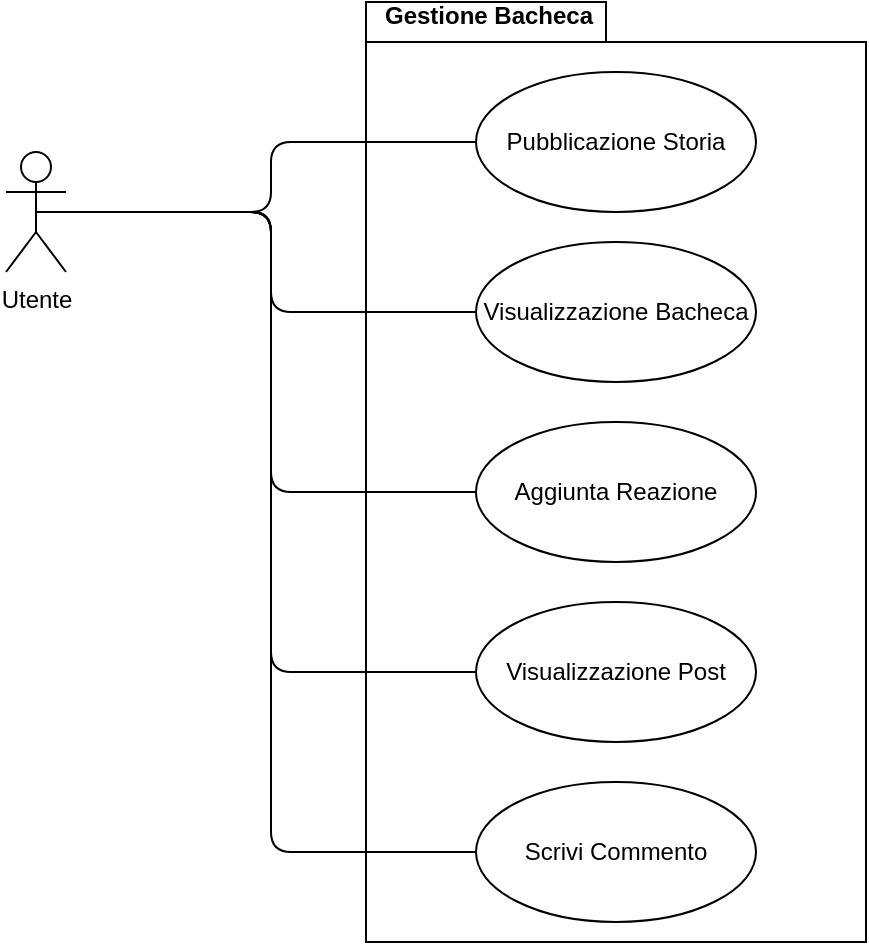 <mxfile version="15.7.3" type="device" pages="3"><diagram id="WEheo8kDzyy4QlhIHy_P" name="Gestione Bacheca"><mxGraphModel dx="782" dy="579" grid="1" gridSize="10" guides="1" tooltips="1" connect="1" arrows="1" fold="1" page="1" pageScale="1" pageWidth="827" pageHeight="1169" math="0" shadow="0"><root><mxCell id="0"/><mxCell id="1" parent="0"/><mxCell id="ydkzplhyjVw2VjBRsVMD-7" value="Gestione Bacheca" style="shape=folder;fontStyle=1;spacingTop=0;tabWidth=120;tabHeight=20;tabPosition=left;html=1;container=0;movableLabel=1;spacing=0;" parent="1" vertex="1"><mxGeometry x="390" y="300" width="250" height="470" as="geometry"><mxRectangle x="430" y="130" width="120" height="30" as="alternateBounds"/><mxPoint x="-64" y="-228" as="offset"/></mxGeometry></mxCell><mxCell id="u5vDS0JmhILdmI0sQS4R-1" style="edgeStyle=orthogonalEdgeStyle;rounded=1;orthogonalLoop=1;jettySize=auto;html=1;exitX=0.5;exitY=0.5;exitDx=0;exitDy=0;exitPerimeter=0;entryX=0;entryY=0.5;entryDx=0;entryDy=0;endArrow=none;endFill=0;" parent="1" source="ydkzplhyjVw2VjBRsVMD-8" target="vXn7E5yr3CVEKBUcCeZH-1" edge="1"><mxGeometry relative="1" as="geometry"/></mxCell><mxCell id="u5vDS0JmhILdmI0sQS4R-3" style="edgeStyle=orthogonalEdgeStyle;rounded=1;orthogonalLoop=1;jettySize=auto;html=1;exitX=0.5;exitY=0.5;exitDx=0;exitDy=0;exitPerimeter=0;entryX=0;entryY=0.5;entryDx=0;entryDy=0;endArrow=none;endFill=0;" parent="1" source="ydkzplhyjVw2VjBRsVMD-8" target="vXn7E5yr3CVEKBUcCeZH-3" edge="1"><mxGeometry relative="1" as="geometry"/></mxCell><mxCell id="u5vDS0JmhILdmI0sQS4R-4" style="edgeStyle=orthogonalEdgeStyle;rounded=1;orthogonalLoop=1;jettySize=auto;html=1;exitX=0.5;exitY=0.5;exitDx=0;exitDy=0;exitPerimeter=0;entryX=0;entryY=0.5;entryDx=0;entryDy=0;endArrow=none;endFill=0;" parent="1" source="ydkzplhyjVw2VjBRsVMD-8" target="vXn7E5yr3CVEKBUcCeZH-2" edge="1"><mxGeometry relative="1" as="geometry"/></mxCell><mxCell id="ydkzplhyjVw2VjBRsVMD-8" value="Utente&lt;br&gt;" style="shape=umlActor;verticalLabelPosition=bottom;verticalAlign=top;html=1;outlineConnect=0;" parent="1" vertex="1"><mxGeometry x="210" y="375" width="30" height="60" as="geometry"/></mxCell><mxCell id="ydkzplhyjVw2VjBRsVMD-9" style="edgeStyle=orthogonalEdgeStyle;rounded=1;orthogonalLoop=1;jettySize=auto;html=1;exitX=0;exitY=0.5;exitDx=0;exitDy=0;entryX=0.5;entryY=0.5;entryDx=0;entryDy=0;entryPerimeter=0;endArrow=none;endFill=0;" parent="1" source="ydkzplhyjVw2VjBRsVMD-10" target="ydkzplhyjVw2VjBRsVMD-8" edge="1"><mxGeometry relative="1" as="geometry"/></mxCell><mxCell id="ydkzplhyjVw2VjBRsVMD-10" value="Visualizzazione Bacheca" style="ellipse;whiteSpace=wrap;html=1;" parent="1" vertex="1"><mxGeometry x="445" y="420" width="140" height="70" as="geometry"/></mxCell><mxCell id="ydkzplhyjVw2VjBRsVMD-11" style="edgeStyle=orthogonalEdgeStyle;rounded=1;orthogonalLoop=1;jettySize=auto;html=1;exitX=0;exitY=0.5;exitDx=0;exitDy=0;entryX=0.5;entryY=0.5;entryDx=0;entryDy=0;entryPerimeter=0;endArrow=none;endFill=0;" parent="1" source="ydkzplhyjVw2VjBRsVMD-12" target="ydkzplhyjVw2VjBRsVMD-8" edge="1"><mxGeometry relative="1" as="geometry"/></mxCell><mxCell id="ydkzplhyjVw2VjBRsVMD-12" value="Pubblicazione Storia" style="ellipse;whiteSpace=wrap;html=1;" parent="1" vertex="1"><mxGeometry x="445" y="335" width="140" height="70" as="geometry"/></mxCell><mxCell id="vXn7E5yr3CVEKBUcCeZH-1" value="Aggiunta Reazione" style="ellipse;whiteSpace=wrap;html=1;" parent="1" vertex="1"><mxGeometry x="445" y="510" width="140" height="70" as="geometry"/></mxCell><mxCell id="vXn7E5yr3CVEKBUcCeZH-2" value="Scrivi Commento" style="ellipse;whiteSpace=wrap;html=1;" parent="1" vertex="1"><mxGeometry x="445" y="690" width="140" height="70" as="geometry"/></mxCell><mxCell id="vXn7E5yr3CVEKBUcCeZH-3" value="Visualizzazione Post" style="ellipse;whiteSpace=wrap;html=1;" parent="1" vertex="1"><mxGeometry x="445" y="600" width="140" height="70" as="geometry"/></mxCell></root></mxGraphModel></diagram><diagram id="I35r4l6G6J2lmD-GvAdU" name="Gestione Utente"><mxGraphModel dx="782" dy="579" grid="1" gridSize="10" guides="1" tooltips="1" connect="1" arrows="1" fold="1" page="1" pageScale="1" pageWidth="827" pageHeight="1169" math="0" shadow="0"><root><mxCell id="PY7OL5rG_epCJeYf7x6A-0"/><mxCell id="PY7OL5rG_epCJeYf7x6A-1" parent="PY7OL5rG_epCJeYf7x6A-0"/><mxCell id="PY7OL5rG_epCJeYf7x6A-2" value="Gestione Account" style="shape=folder;fontStyle=1;spacingTop=0;tabWidth=130;tabHeight=20;tabPosition=left;html=1;container=0;movableLabel=1;spacing=0;" parent="PY7OL5rG_epCJeYf7x6A-1" vertex="1"><mxGeometry x="360" y="150" width="250" height="440" as="geometry"><mxRectangle x="430" y="130" width="120" height="30" as="alternateBounds"/><mxPoint x="-65" y="-210" as="offset"/></mxGeometry></mxCell><mxCell id="PY7OL5rG_epCJeYf7x6A-3" value="Utente" style="shape=umlActor;verticalLabelPosition=bottom;verticalAlign=top;html=1;" parent="PY7OL5rG_epCJeYf7x6A-1" vertex="1"><mxGeometry x="230" y="310" width="30" height="60" as="geometry"/></mxCell><mxCell id="PY7OL5rG_epCJeYf7x6A-4" style="edgeStyle=orthogonalEdgeStyle;rounded=1;orthogonalLoop=1;jettySize=auto;html=1;exitX=0;exitY=0.5;exitDx=0;exitDy=0;entryX=0.5;entryY=0.5;entryDx=0;entryDy=0;entryPerimeter=0;endArrow=none;endFill=0;" parent="PY7OL5rG_epCJeYf7x6A-1" source="PY7OL5rG_epCJeYf7x6A-5" target="PY7OL5rG_epCJeYf7x6A-3" edge="1"><mxGeometry relative="1" as="geometry"><Array as="points"><mxPoint x="330" y="215"/><mxPoint x="330" y="340"/></Array></mxGeometry></mxCell><mxCell id="PY7OL5rG_epCJeYf7x6A-5" value="Registrazione Utente" style="ellipse;whiteSpace=wrap;html=1;" parent="PY7OL5rG_epCJeYf7x6A-1" vertex="1"><mxGeometry x="414" y="180" width="140" height="70" as="geometry"/></mxCell><mxCell id="PY7OL5rG_epCJeYf7x6A-6" style="edgeStyle=orthogonalEdgeStyle;rounded=1;orthogonalLoop=1;jettySize=auto;html=1;exitX=0;exitY=0.5;exitDx=0;exitDy=0;entryX=0.5;entryY=0.5;entryDx=0;entryDy=0;entryPerimeter=0;endArrow=none;endFill=0;" parent="PY7OL5rG_epCJeYf7x6A-1" source="PY7OL5rG_epCJeYf7x6A-7" target="PY7OL5rG_epCJeYf7x6A-3" edge="1"><mxGeometry relative="1" as="geometry"><Array as="points"><mxPoint x="330" y="295"/><mxPoint x="330" y="340"/></Array></mxGeometry></mxCell><mxCell id="PY7OL5rG_epCJeYf7x6A-7" value="LogIn Utente" style="ellipse;whiteSpace=wrap;html=1;" parent="PY7OL5rG_epCJeYf7x6A-1" vertex="1"><mxGeometry x="414" y="260" width="140" height="70" as="geometry"/></mxCell><mxCell id="PY7OL5rG_epCJeYf7x6A-8" style="edgeStyle=orthogonalEdgeStyle;rounded=1;orthogonalLoop=1;jettySize=auto;html=1;exitX=0;exitY=0.5;exitDx=0;exitDy=0;entryX=0.5;entryY=0.5;entryDx=0;entryDy=0;entryPerimeter=0;endArrow=none;endFill=0;" parent="PY7OL5rG_epCJeYf7x6A-1" source="PY7OL5rG_epCJeYf7x6A-9" target="PY7OL5rG_epCJeYf7x6A-3" edge="1"><mxGeometry relative="1" as="geometry"><Array as="points"><mxPoint x="330" y="375"/><mxPoint x="330" y="340"/></Array></mxGeometry></mxCell><mxCell id="PY7OL5rG_epCJeYf7x6A-9" value="Eliminazione Utente" style="ellipse;whiteSpace=wrap;html=1;" parent="PY7OL5rG_epCJeYf7x6A-1" vertex="1"><mxGeometry x="415" y="340" width="140" height="70" as="geometry"/></mxCell><mxCell id="PY7OL5rG_epCJeYf7x6A-10" style="edgeStyle=orthogonalEdgeStyle;rounded=1;orthogonalLoop=1;jettySize=auto;html=1;exitX=0;exitY=0.5;exitDx=0;exitDy=0;entryX=0.5;entryY=0.5;entryDx=0;entryDy=0;entryPerimeter=0;endArrow=none;endFill=0;" parent="PY7OL5rG_epCJeYf7x6A-1" source="PY7OL5rG_epCJeYf7x6A-11" target="PY7OL5rG_epCJeYf7x6A-3" edge="1"><mxGeometry relative="1" as="geometry"><Array as="points"><mxPoint x="330" y="455"/><mxPoint x="330" y="340"/></Array></mxGeometry></mxCell><mxCell id="PY7OL5rG_epCJeYf7x6A-11" value="Logout Utente" style="ellipse;whiteSpace=wrap;html=1;" parent="PY7OL5rG_epCJeYf7x6A-1" vertex="1"><mxGeometry x="414" y="420" width="140" height="70" as="geometry"/></mxCell><mxCell id="SQ9NalA-sNj9eXKfBlG6-2" style="edgeStyle=orthogonalEdgeStyle;rounded=0;orthogonalLoop=1;jettySize=auto;html=1;exitX=0.5;exitY=0.5;exitDx=0;exitDy=0;exitPerimeter=0;endArrow=none;endFill=0;" parent="PY7OL5rG_epCJeYf7x6A-1" source="SQ9NalA-sNj9eXKfBlG6-0" target="SQ9NalA-sNj9eXKfBlG6-1" edge="1"><mxGeometry relative="1" as="geometry"/></mxCell><mxCell id="SQ9NalA-sNj9eXKfBlG6-0" value="ModuloFia" style="shape=umlActor;verticalLabelPosition=bottom;verticalAlign=top;html=1;outlineConnect=0;" parent="PY7OL5rG_epCJeYf7x6A-1" vertex="1"><mxGeometry x="690" y="505" width="30" height="60" as="geometry"/></mxCell><mxCell id="SQ9NalA-sNj9eXKfBlG6-1" value="RimozioneForzataUtente" style="ellipse;whiteSpace=wrap;html=1;" parent="PY7OL5rG_epCJeYf7x6A-1" vertex="1"><mxGeometry x="415" y="500" width="140" height="70" as="geometry"/></mxCell><mxCell id="fs6ZTaGfV9JtKIAqfWn--1" style="edgeStyle=orthogonalEdgeStyle;rounded=0;orthogonalLoop=1;jettySize=auto;html=1;exitX=0.5;exitY=0.5;exitDx=0;exitDy=0;exitPerimeter=0;endArrow=none;endFill=0;" parent="PY7OL5rG_epCJeYf7x6A-1" source="fs6ZTaGfV9JtKIAqfWn--0" target="SQ9NalA-sNj9eXKfBlG6-1" edge="1"><mxGeometry relative="1" as="geometry"/></mxCell><mxCell id="fs6ZTaGfV9JtKIAqfWn--0" value="Timer" style="shape=umlActor;verticalLabelPosition=bottom;verticalAlign=top;html=1;outlineConnect=0;" parent="PY7OL5rG_epCJeYf7x6A-1" vertex="1"><mxGeometry x="250" y="505" width="30" height="60" as="geometry"/></mxCell></root></mxGraphModel></diagram><diagram id="9SwBiFTDPHfO6iUOKFxf" name="VIsuale d'insieme"><mxGraphModel dx="782" dy="579" grid="1" gridSize="10" guides="1" tooltips="1" connect="1" arrows="1" fold="1" page="1" pageScale="1" pageWidth="827" pageHeight="1169" math="0" shadow="0"><root><mxCell id="elv2vs9qaT3KbEGwz-d4-0"/><mxCell id="elv2vs9qaT3KbEGwz-d4-1" parent="elv2vs9qaT3KbEGwz-d4-0"/><mxCell id="elv2vs9qaT3KbEGwz-d4-2" value="Utente" style="shape=umlActor;verticalLabelPosition=bottom;verticalAlign=top;html=1;outlineConnect=0;" parent="elv2vs9qaT3KbEGwz-d4-1" vertex="1"><mxGeometry x="500" y="250" width="30" height="60" as="geometry"/></mxCell><mxCell id="1Unue0AegUCoKvgD8moG-0" style="edgeStyle=orthogonalEdgeStyle;rounded=1;orthogonalLoop=1;jettySize=auto;html=1;exitX=0;exitY=0;exitDx=0;exitDy=47;exitPerimeter=0;entryX=0.5;entryY=0.5;entryDx=0;entryDy=0;entryPerimeter=0;endArrow=none;endFill=0;" parent="elv2vs9qaT3KbEGwz-d4-1" source="elv2vs9qaT3KbEGwz-d4-3" target="elv2vs9qaT3KbEGwz-d4-2" edge="1"><mxGeometry relative="1" as="geometry"><Array as="points"><mxPoint x="560" y="177"/><mxPoint x="560" y="280"/></Array></mxGeometry></mxCell><mxCell id="elv2vs9qaT3KbEGwz-d4-3" value="Gestione Bacheca" style="shape=folder;fontStyle=1;spacingTop=10;tabWidth=40;tabHeight=14;tabPosition=left;html=1;" parent="elv2vs9qaT3KbEGwz-d4-1" vertex="1"><mxGeometry x="650" y="130" width="160" height="80" as="geometry"/></mxCell><mxCell id="1Unue0AegUCoKvgD8moG-2" style="edgeStyle=orthogonalEdgeStyle;rounded=1;orthogonalLoop=1;jettySize=auto;html=1;exitX=0;exitY=0;exitDx=0;exitDy=47;exitPerimeter=0;entryX=0.5;entryY=0.5;entryDx=0;entryDy=0;entryPerimeter=0;endArrow=none;endFill=0;" parent="elv2vs9qaT3KbEGwz-d4-1" source="elv2vs9qaT3KbEGwz-d4-4" target="elv2vs9qaT3KbEGwz-d4-2" edge="1"><mxGeometry relative="1" as="geometry"><Array as="points"><mxPoint x="650" y="280"/></Array></mxGeometry></mxCell><mxCell id="elv2vs9qaT3KbEGwz-d4-4" value="Gestione Account" style="shape=folder;fontStyle=1;spacingTop=10;tabWidth=40;tabHeight=14;tabPosition=left;html=1;" parent="elv2vs9qaT3KbEGwz-d4-1" vertex="1"><mxGeometry x="650" y="230" width="160" height="80" as="geometry"/></mxCell><mxCell id="QMvD_wo8Igrni251bPVy-5" style="edgeStyle=orthogonalEdgeStyle;rounded=1;orthogonalLoop=1;jettySize=auto;html=1;exitX=0.5;exitY=0.5;exitDx=0;exitDy=0;exitPerimeter=0;entryX=0;entryY=0;entryDx=160;entryDy=47;entryPerimeter=0;endArrow=none;endFill=0;" parent="elv2vs9qaT3KbEGwz-d4-1" source="QMvD_wo8Igrni251bPVy-0" target="elv2vs9qaT3KbEGwz-d4-4" edge="1"><mxGeometry relative="1" as="geometry"/></mxCell><mxCell id="QMvD_wo8Igrni251bPVy-0" value="ModuloFia" style="shape=umlActor;verticalLabelPosition=bottom;verticalAlign=top;html=1;outlineConnect=0;" parent="elv2vs9qaT3KbEGwz-d4-1" vertex="1"><mxGeometry x="900" y="250" width="30" height="60" as="geometry"/></mxCell><mxCell id="sPid5uP8aGa_LC2kN2my-1" style="edgeStyle=orthogonalEdgeStyle;rounded=0;orthogonalLoop=1;jettySize=auto;html=1;exitX=0.5;exitY=0;exitDx=0;exitDy=0;exitPerimeter=0;endArrow=none;endFill=0;" parent="elv2vs9qaT3KbEGwz-d4-1" source="sPid5uP8aGa_LC2kN2my-0" target="elv2vs9qaT3KbEGwz-d4-4" edge="1"><mxGeometry relative="1" as="geometry"/></mxCell><mxCell id="sPid5uP8aGa_LC2kN2my-0" value="Timer" style="shape=umlActor;verticalLabelPosition=bottom;verticalAlign=top;html=1;outlineConnect=0;" parent="elv2vs9qaT3KbEGwz-d4-1" vertex="1"><mxGeometry x="715" y="340" width="30" height="60" as="geometry"/></mxCell></root></mxGraphModel></diagram></mxfile>
